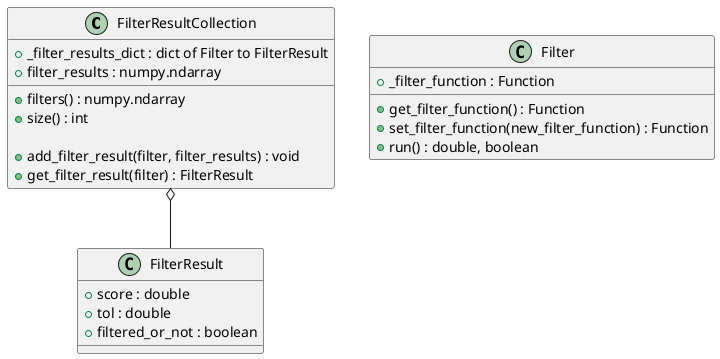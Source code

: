 @startuml

FilterResultCollection o-- FilterResult

'TimeSeries *-- SteadyState

class FilterResultCollection {
    +_filter_results_dict : dict of Filter to FilterResult
    +filters() : numpy.ndarray
    +filter_results : numpy.ndarray
    +size() : int

    +add_filter_result(filter, filter_results) : void
    +get_filter_result(filter) : FilterResult
}

class FilterResult {
    +score : double
    +tol : double
    +filtered_or_not : boolean
}

class Filter {
    +_filter_function : Function
    +get_filter_function() : Function
    +set_filter_function(new_filter_function) : Function
    +run() : double, boolean
}

@enduml